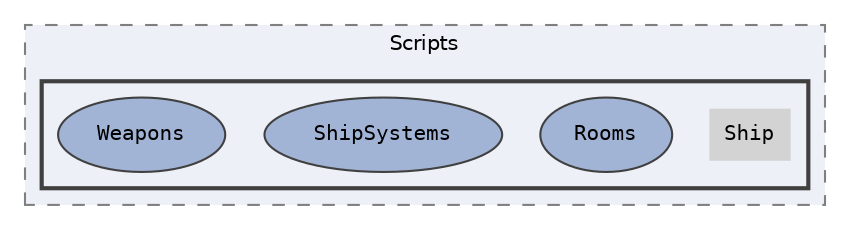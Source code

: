 digraph "Assets/Scripts/Ship"
{
 // INTERACTIVE_SVG=YES
 // LATEX_PDF_SIZE
  bgcolor="transparent";
  edge [fontname=Helvetica,fontsize=10,labelfontname=Helvetica,labelfontsize=10];
  node [fontname=Helvetica,fontsize=10,fontname=Consolas fontsize=10 style=filled height=0.2 width=0.4 margin=0.1];
  compound=true
  subgraph clusterdir_f13b41af88cf68434578284aaf699e39 {
    graph [ bgcolor="#edf0f7", pencolor="grey50", label="Scripts", fontname=Helvetica,fontsize=10 style="filled,dashed", URL="dir_f13b41af88cf68434578284aaf699e39.html",tooltip=""]
  subgraph clusterdir_d8937bdc0a6431a49912daee23bb6ec4 {
    graph [ bgcolor="#edf0f7", pencolor="grey25", label="", fontname=Helvetica,fontsize=10 style="filled,bold", URL="dir_d8937bdc0a6431a49912daee23bb6ec4.html",tooltip=""]
    dir_d8937bdc0a6431a49912daee23bb6ec4 [shape=plaintext, label="Ship"];
  dir_a529025ea757274504fc567e115d1528 [label="Rooms", fillcolor="#a2b4d6", color="grey25", style="filled", URL="dir_a529025ea757274504fc567e115d1528.html",tooltip=""];
  dir_1493e73c18d23df035a16c8b97829aa4 [label="ShipSystems", fillcolor="#a2b4d6", color="grey25", style="filled", URL="dir_1493e73c18d23df035a16c8b97829aa4.html",tooltip=""];
  dir_bb5bb809dbaa93c83d1fd20891dbc23f [label="Weapons", fillcolor="#a2b4d6", color="grey25", style="filled", URL="dir_bb5bb809dbaa93c83d1fd20891dbc23f.html",tooltip=""];
  }
  }
}
